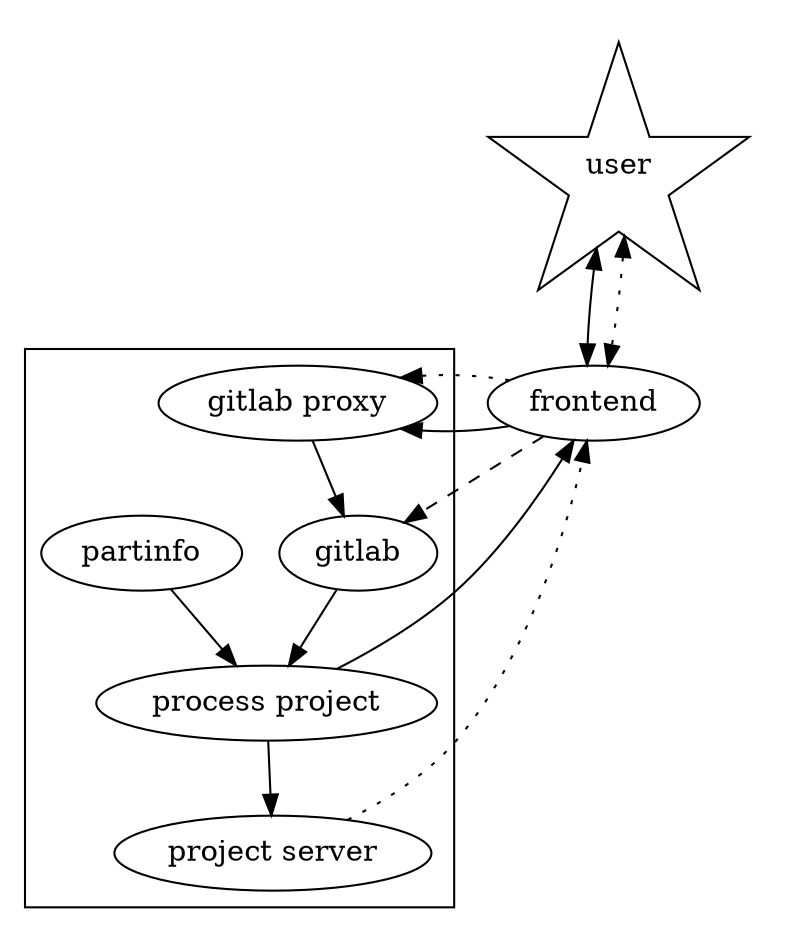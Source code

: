 digraph current {
    user [shape=star];
    user -> frontend [dir=both];
    user -> frontend [dir=both;style=dotted;];
    frontend -> "gitlab proxy";
    frontend -> "gitlab proxy" [style=dotted];
    frontend -> gitlab [style=dashed];
    "gitlab proxy" -> gitlab;
    gitlab -> "process project";
    partinfo -> "process project";
    "process project" -> "project server";
    "process project" -> frontend;
    "project server" -> frontend [style=dotted];
    subgraph cluster_01 {
        color=none;
        user frontend;
    }
    subgraph cluster_02 {
        gitlab partinfo "project server";
        "gitlab proxy" "process project";
    }
}
